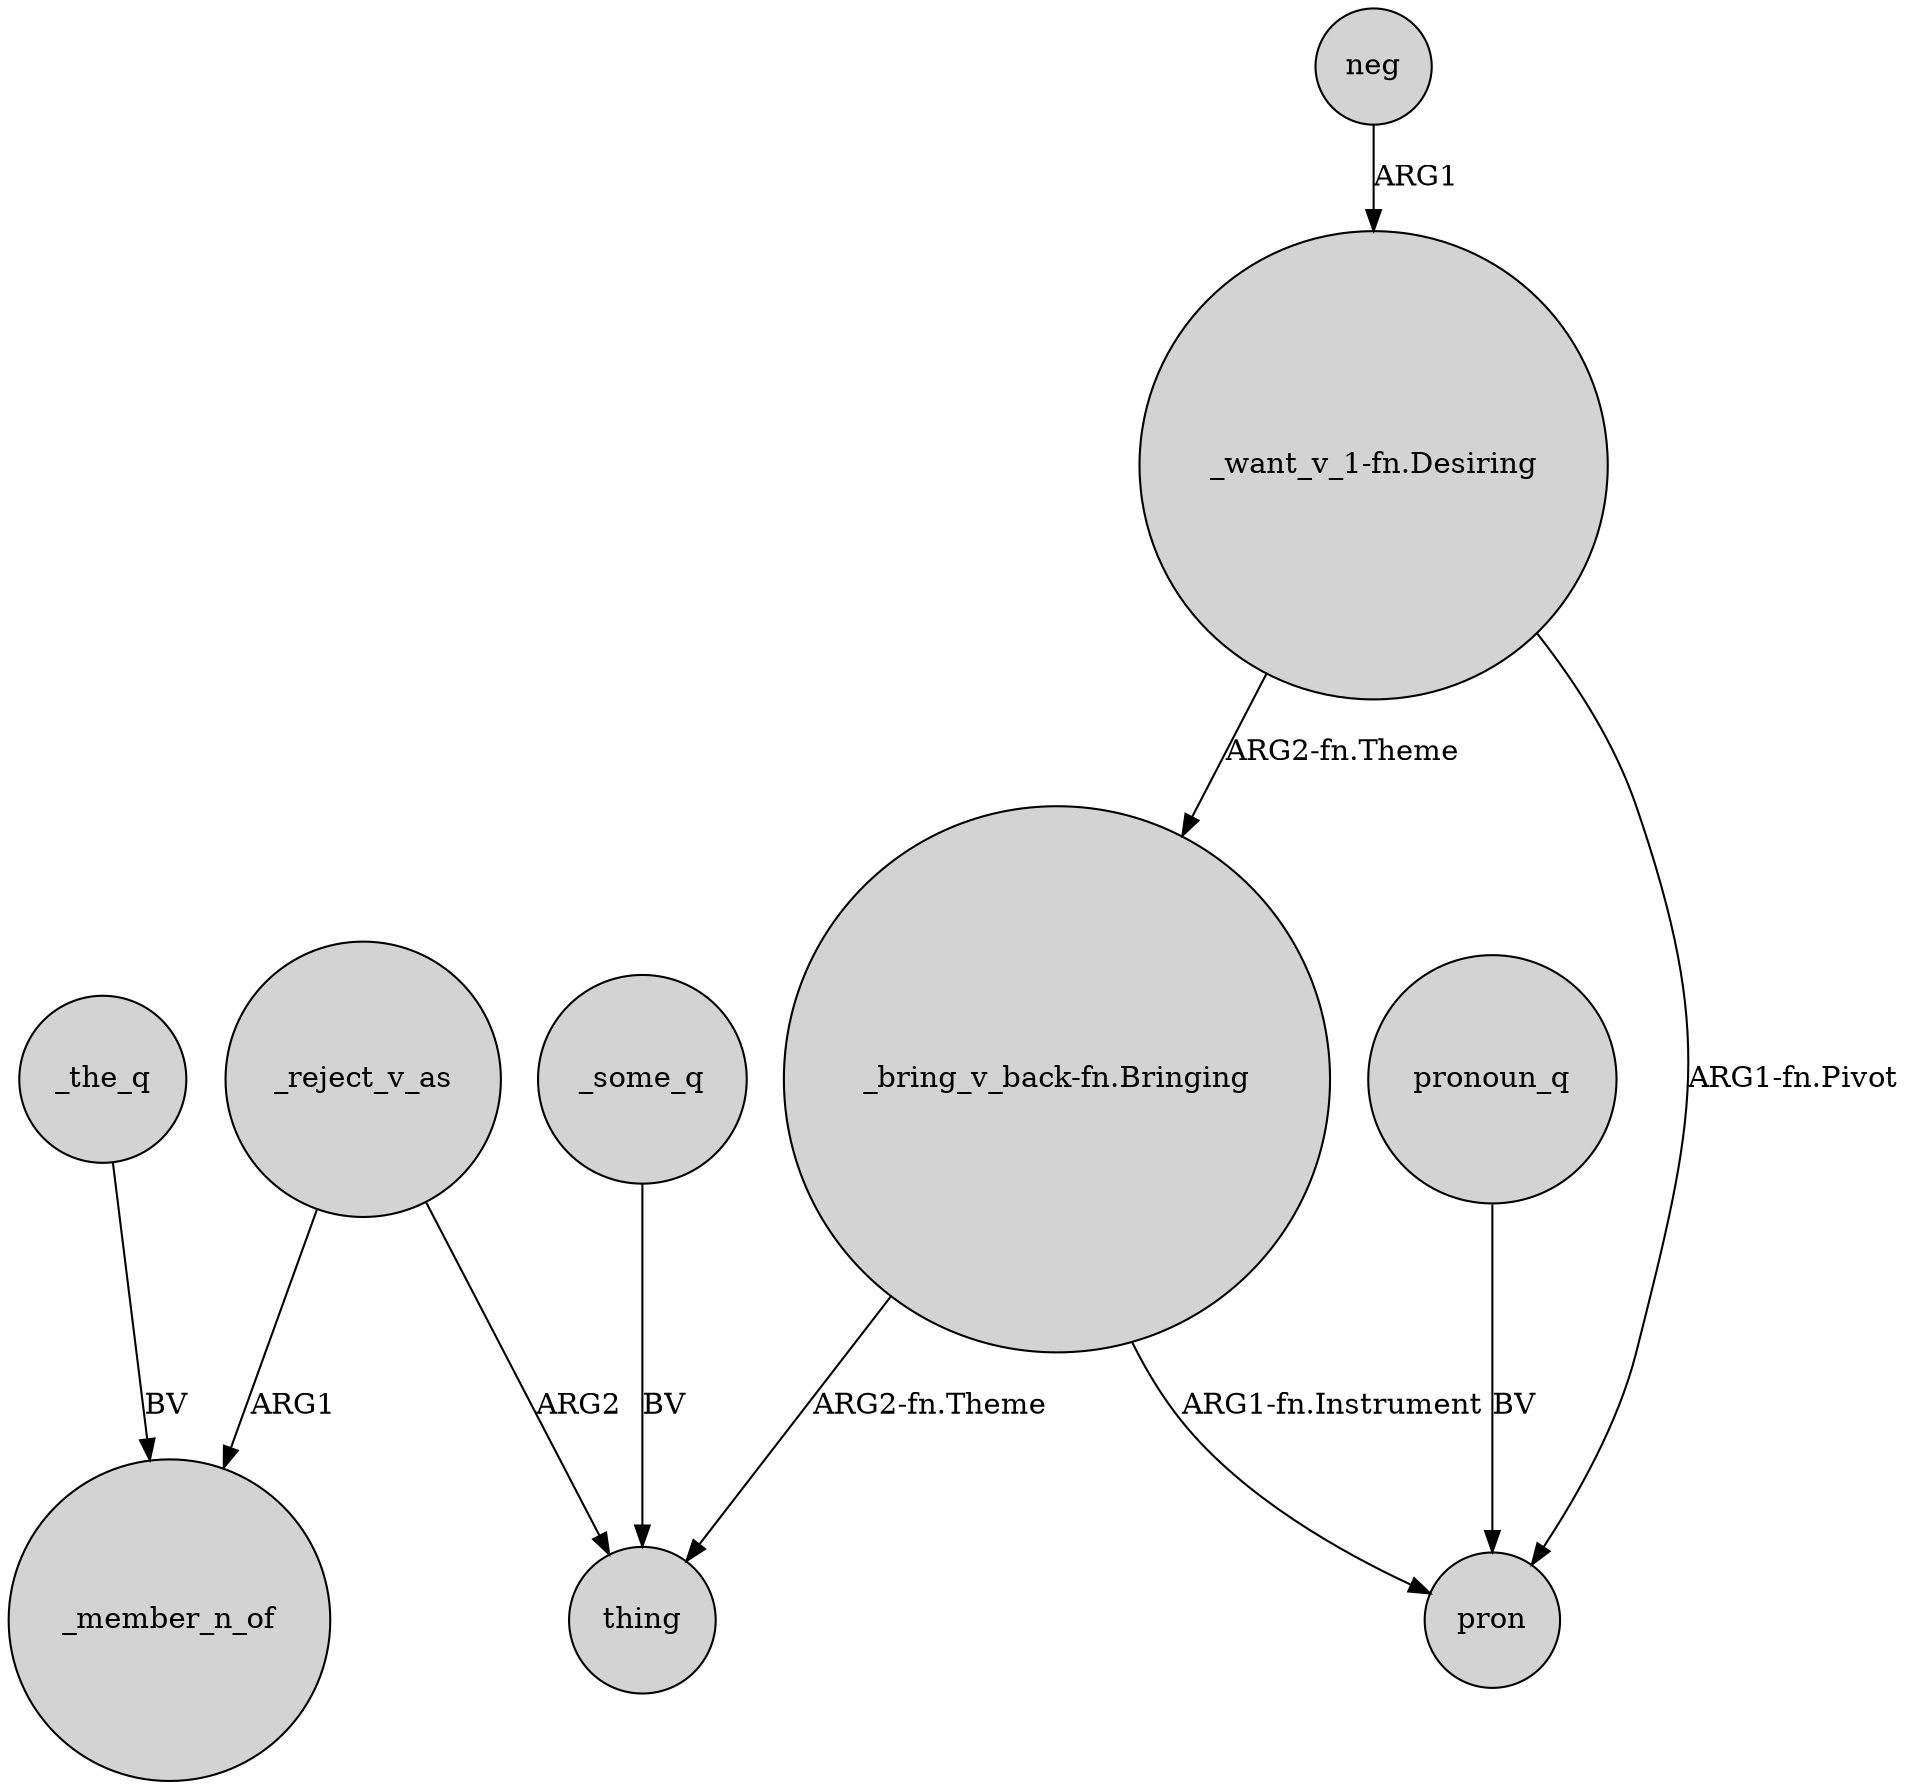 digraph {
	node [shape=circle style=filled]
	"_want_v_1-fn.Desiring" -> pron [label="ARG1-fn.Pivot"]
	_reject_v_as -> _member_n_of [label=ARG1]
	"_want_v_1-fn.Desiring" -> "_bring_v_back-fn.Bringing" [label="ARG2-fn.Theme"]
	_reject_v_as -> thing [label=ARG2]
	_some_q -> thing [label=BV]
	neg -> "_want_v_1-fn.Desiring" [label=ARG1]
	"_bring_v_back-fn.Bringing" -> thing [label="ARG2-fn.Theme"]
	"_bring_v_back-fn.Bringing" -> pron [label="ARG1-fn.Instrument"]
	_the_q -> _member_n_of [label=BV]
	pronoun_q -> pron [label=BV]
}

